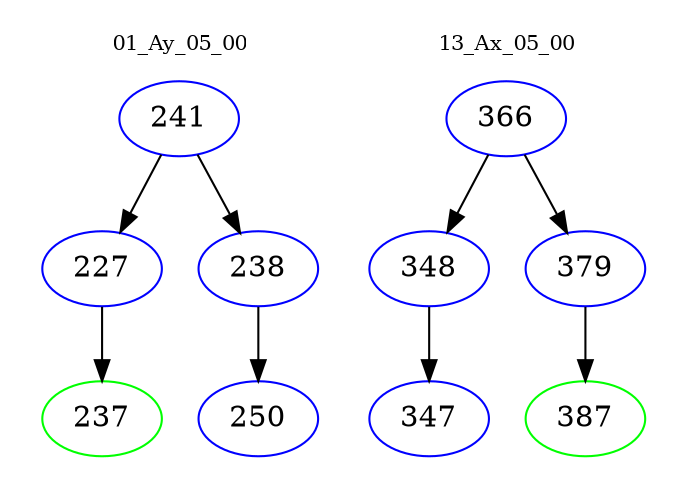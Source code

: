 digraph{
subgraph cluster_0 {
color = white
label = "01_Ay_05_00";
fontsize=10;
T0_241 [label="241", color="blue"]
T0_241 -> T0_227 [color="black"]
T0_227 [label="227", color="blue"]
T0_227 -> T0_237 [color="black"]
T0_237 [label="237", color="green"]
T0_241 -> T0_238 [color="black"]
T0_238 [label="238", color="blue"]
T0_238 -> T0_250 [color="black"]
T0_250 [label="250", color="blue"]
}
subgraph cluster_1 {
color = white
label = "13_Ax_05_00";
fontsize=10;
T1_366 [label="366", color="blue"]
T1_366 -> T1_348 [color="black"]
T1_348 [label="348", color="blue"]
T1_348 -> T1_347 [color="black"]
T1_347 [label="347", color="blue"]
T1_366 -> T1_379 [color="black"]
T1_379 [label="379", color="blue"]
T1_379 -> T1_387 [color="black"]
T1_387 [label="387", color="green"]
}
}
